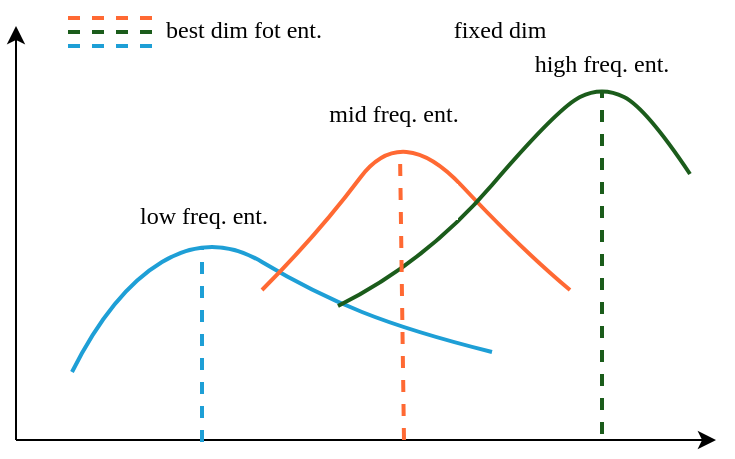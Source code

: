 <mxfile version="22.1.18" type="github">
  <diagram name="第 1 页" id="CqQnix17lk4yUb3VdyT7">
    <mxGraphModel dx="633" dy="368" grid="1" gridSize="1" guides="1" tooltips="1" connect="1" arrows="1" fold="1" page="1" pageScale="1" pageWidth="827" pageHeight="1169" math="0" shadow="0">
      <root>
        <mxCell id="0" />
        <mxCell id="1" parent="0" />
        <mxCell id="hR0jhwuUxT8upjmm4SGZ-4" value="" style="endArrow=classic;html=1;rounded=0;" edge="1" parent="1">
          <mxGeometry width="50" height="50" relative="1" as="geometry">
            <mxPoint x="312" y="474" as="sourcePoint" />
            <mxPoint x="662" y="474" as="targetPoint" />
          </mxGeometry>
        </mxCell>
        <mxCell id="hR0jhwuUxT8upjmm4SGZ-5" value="" style="endArrow=classic;html=1;rounded=0;" edge="1" parent="1">
          <mxGeometry width="50" height="50" relative="1" as="geometry">
            <mxPoint x="312" y="474" as="sourcePoint" />
            <mxPoint x="312" y="267" as="targetPoint" />
            <Array as="points" />
          </mxGeometry>
        </mxCell>
        <mxCell id="hR0jhwuUxT8upjmm4SGZ-6" value="" style="endArrow=none;html=1;rounded=0;curved=1;strokeColor=#1E9FD6;endSize=15;targetPerimeterSpacing=1;sourcePerimeterSpacing=10;startSize=15;shadow=0;arcSize=25;strokeWidth=2;" edge="1" parent="1">
          <mxGeometry width="50" height="50" relative="1" as="geometry">
            <mxPoint x="340" y="440" as="sourcePoint" />
            <mxPoint x="550" y="430" as="targetPoint" />
            <Array as="points">
              <mxPoint x="360" y="400" />
              <mxPoint x="410" y="370" />
              <mxPoint x="460" y="400" />
              <mxPoint x="510" y="420" />
            </Array>
          </mxGeometry>
        </mxCell>
        <mxCell id="hR0jhwuUxT8upjmm4SGZ-7" value="" style="endArrow=none;html=1;rounded=0;curved=1;strokeColor=#FF6933;targetPerimeterSpacing=1;strokeWidth=2;" edge="1" parent="1">
          <mxGeometry width="50" height="50" relative="1" as="geometry">
            <mxPoint x="435" y="399" as="sourcePoint" />
            <mxPoint x="589" y="399" as="targetPoint" />
            <Array as="points">
              <mxPoint x="463" y="371" />
              <mxPoint x="505" y="315" />
              <mxPoint x="565" y="379" />
            </Array>
          </mxGeometry>
        </mxCell>
        <mxCell id="hR0jhwuUxT8upjmm4SGZ-8" value="" style="endArrow=none;html=1;rounded=0;curved=1;strokeColor=#1B5C1B;targetPerimeterSpacing=10;endSize=10;metaEdit=0;sourcePerimeterSpacing=100;strokeWidth=2;" edge="1" parent="1">
          <mxGeometry width="50" height="50" relative="1" as="geometry">
            <mxPoint x="473" y="407" as="sourcePoint" />
            <mxPoint x="649" y="341" as="targetPoint" />
            <Array as="points">
              <mxPoint x="517" y="385" />
              <mxPoint x="583" y="308" />
              <mxPoint x="605" y="297" />
              <mxPoint x="627" y="308" />
            </Array>
          </mxGeometry>
        </mxCell>
        <mxCell id="hR0jhwuUxT8upjmm4SGZ-10" value="" style="endArrow=none;html=1;rounded=0;strokeColor=#1E9FD6;dashed=1;strokeWidth=2;" edge="1" parent="1">
          <mxGeometry width="50" height="50" relative="1" as="geometry">
            <mxPoint x="405" y="475" as="sourcePoint" />
            <mxPoint x="405" y="377" as="targetPoint" />
          </mxGeometry>
        </mxCell>
        <mxCell id="hR0jhwuUxT8upjmm4SGZ-11" value="" style="endArrow=none;html=1;rounded=0;strokeColor=#FF6933;dashed=1;strokeWidth=2;" edge="1" parent="1">
          <mxGeometry width="50" height="50" relative="1" as="geometry">
            <mxPoint x="506" y="474" as="sourcePoint" />
            <mxPoint x="504" y="330" as="targetPoint" />
          </mxGeometry>
        </mxCell>
        <mxCell id="hR0jhwuUxT8upjmm4SGZ-12" value="" style="endArrow=none;html=1;rounded=0;strokeColor=#1B5C1B;dashed=1;strokeWidth=2;" edge="1" parent="1">
          <mxGeometry width="50" height="50" relative="1" as="geometry">
            <mxPoint x="605" y="471" as="sourcePoint" />
            <mxPoint x="605" y="299" as="targetPoint" />
          </mxGeometry>
        </mxCell>
        <mxCell id="hR0jhwuUxT8upjmm4SGZ-13" value="" style="endArrow=none;html=1;rounded=0;strokeColor=#FFFFFF;dashed=1;strokeWidth=2;" edge="1" parent="1">
          <mxGeometry width="50" height="50" relative="1" as="geometry">
            <mxPoint x="532" y="472" as="sourcePoint" />
            <mxPoint x="532" y="343" as="targetPoint" />
          </mxGeometry>
        </mxCell>
        <mxCell id="hR0jhwuUxT8upjmm4SGZ-14" value="&lt;font face=&quot;Times New Roman&quot;&gt;low freq. ent.&lt;/font&gt;" style="text;strokeColor=none;align=center;fillColor=none;html=1;verticalAlign=middle;whiteSpace=wrap;rounded=0;" vertex="1" parent="1">
          <mxGeometry x="356" y="347" width="100" height="30" as="geometry" />
        </mxCell>
        <mxCell id="hR0jhwuUxT8upjmm4SGZ-15" value="&lt;font face=&quot;Times New Roman&quot;&gt;mid freq. ent.&lt;/font&gt;" style="text;strokeColor=none;align=center;fillColor=none;html=1;verticalAlign=middle;whiteSpace=wrap;rounded=0;" vertex="1" parent="1">
          <mxGeometry x="451" y="296" width="100" height="30" as="geometry" />
        </mxCell>
        <mxCell id="hR0jhwuUxT8upjmm4SGZ-16" value="&lt;font face=&quot;Times New Roman&quot;&gt;high freq. ent.&lt;/font&gt;" style="text;strokeColor=none;align=center;fillColor=none;html=1;verticalAlign=middle;whiteSpace=wrap;rounded=0;" vertex="1" parent="1">
          <mxGeometry x="555" y="271" width="100" height="30" as="geometry" />
        </mxCell>
        <mxCell id="hR0jhwuUxT8upjmm4SGZ-17" value="" style="endArrow=none;html=1;rounded=0;strokeColor=#FF6933;dashed=1;strokeWidth=2;" edge="1" parent="1">
          <mxGeometry width="50" height="50" relative="1" as="geometry">
            <mxPoint x="380" y="263" as="sourcePoint" />
            <mxPoint x="333" y="263" as="targetPoint" />
          </mxGeometry>
        </mxCell>
        <mxCell id="hR0jhwuUxT8upjmm4SGZ-18" value="" style="endArrow=none;html=1;rounded=0;strokeColor=#1B5C1B;dashed=1;strokeWidth=2;" edge="1" parent="1">
          <mxGeometry width="50" height="50" relative="1" as="geometry">
            <mxPoint x="380" y="270" as="sourcePoint" />
            <mxPoint x="333" y="270" as="targetPoint" />
          </mxGeometry>
        </mxCell>
        <mxCell id="hR0jhwuUxT8upjmm4SGZ-19" value="" style="endArrow=none;html=1;rounded=0;strokeColor=#1E9FD6;dashed=1;strokeWidth=2;" edge="1" parent="1">
          <mxGeometry width="50" height="50" relative="1" as="geometry">
            <mxPoint x="380" y="277" as="sourcePoint" />
            <mxPoint x="333" y="277" as="targetPoint" />
          </mxGeometry>
        </mxCell>
        <mxCell id="hR0jhwuUxT8upjmm4SGZ-20" value="&lt;font face=&quot;Times New Roman&quot;&gt;best dim fot ent.&lt;/font&gt;" style="text;strokeColor=none;align=center;fillColor=none;html=1;verticalAlign=middle;whiteSpace=wrap;rounded=0;" vertex="1" parent="1">
          <mxGeometry x="376" y="254" width="100" height="30" as="geometry" />
        </mxCell>
        <mxCell id="hR0jhwuUxT8upjmm4SGZ-21" value="" style="endArrow=none;html=1;rounded=0;strokeColor=#FFFFFF;dashed=1;strokeWidth=2;" edge="1" parent="1">
          <mxGeometry width="50" height="50" relative="1" as="geometry">
            <mxPoint x="521" y="270" as="sourcePoint" />
            <mxPoint x="474" y="270" as="targetPoint" />
          </mxGeometry>
        </mxCell>
        <mxCell id="hR0jhwuUxT8upjmm4SGZ-22" value="&lt;font face=&quot;Times New Roman&quot;&gt;fixed dim&lt;/font&gt;" style="text;strokeColor=none;align=center;fillColor=none;html=1;verticalAlign=middle;whiteSpace=wrap;rounded=0;" vertex="1" parent="1">
          <mxGeometry x="504" y="254" width="100" height="30" as="geometry" />
        </mxCell>
      </root>
    </mxGraphModel>
  </diagram>
</mxfile>

